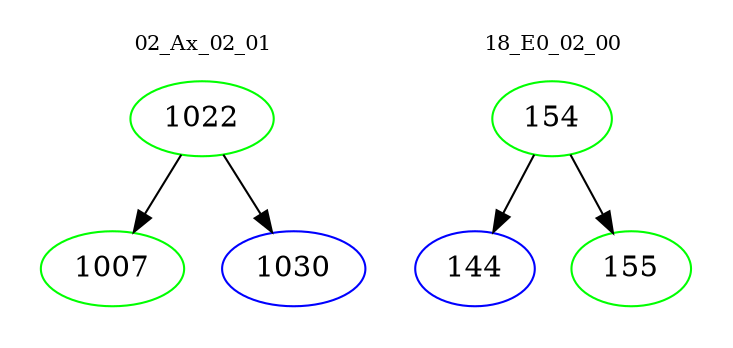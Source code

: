 digraph{
subgraph cluster_0 {
color = white
label = "02_Ax_02_01";
fontsize=10;
T0_1022 [label="1022", color="green"]
T0_1022 -> T0_1007 [color="black"]
T0_1007 [label="1007", color="green"]
T0_1022 -> T0_1030 [color="black"]
T0_1030 [label="1030", color="blue"]
}
subgraph cluster_1 {
color = white
label = "18_E0_02_00";
fontsize=10;
T1_154 [label="154", color="green"]
T1_154 -> T1_144 [color="black"]
T1_144 [label="144", color="blue"]
T1_154 -> T1_155 [color="black"]
T1_155 [label="155", color="green"]
}
}

